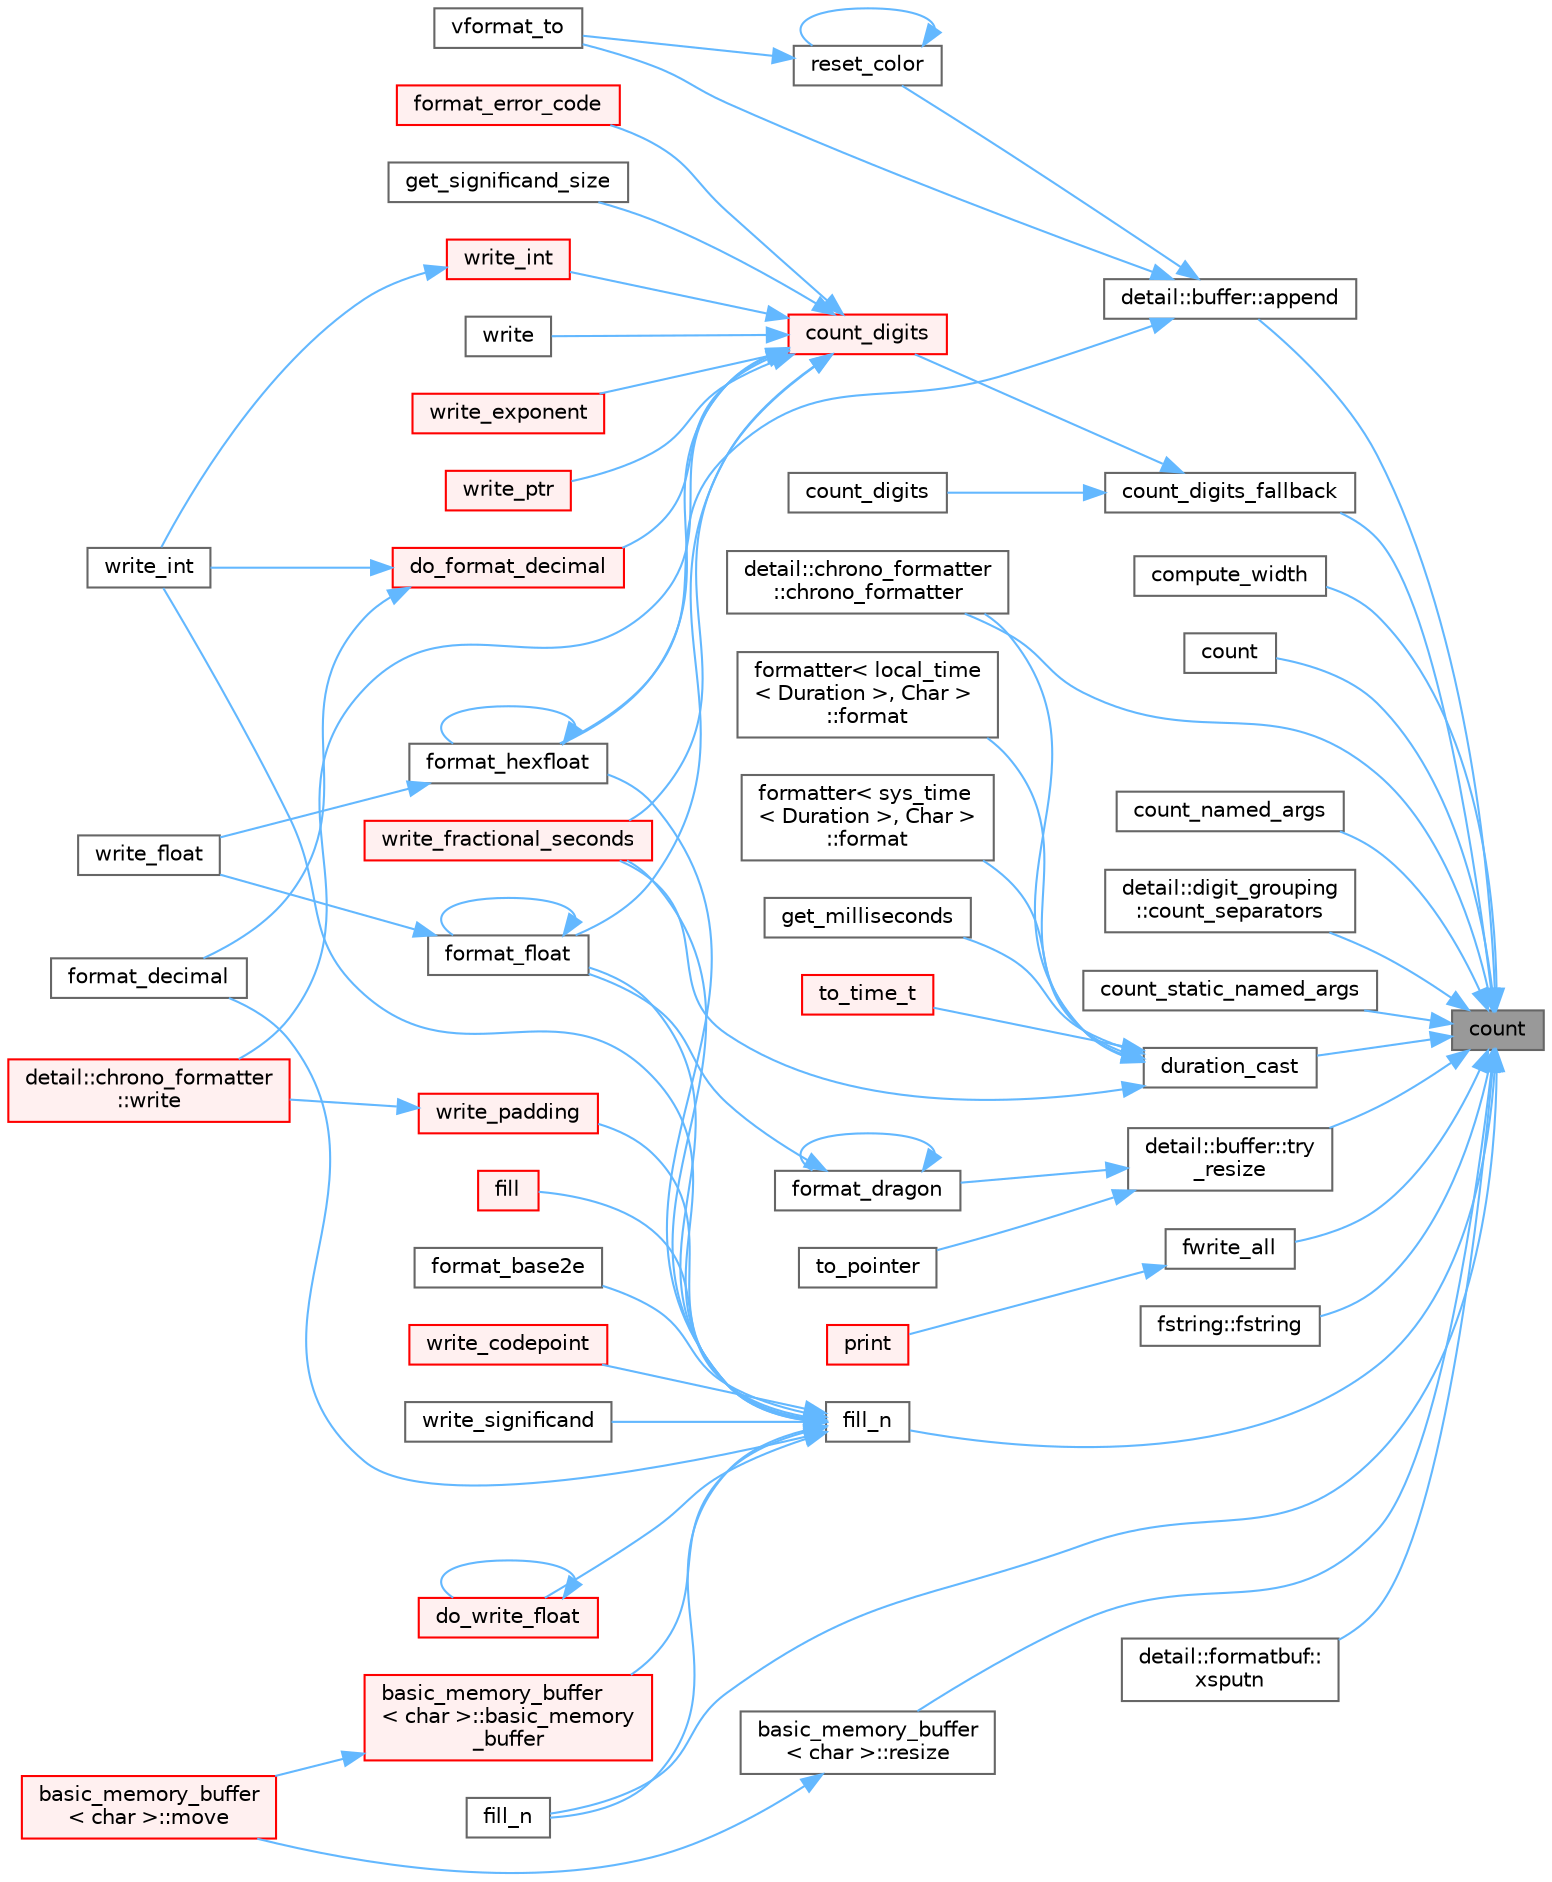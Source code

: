 digraph "count"
{
 // LATEX_PDF_SIZE
  bgcolor="transparent";
  edge [fontname=Helvetica,fontsize=10,labelfontname=Helvetica,labelfontsize=10];
  node [fontname=Helvetica,fontsize=10,shape=box,height=0.2,width=0.4];
  rankdir="RL";
  Node1 [id="Node000001",label="count",height=0.2,width=0.4,color="gray40", fillcolor="grey60", style="filled", fontcolor="black",tooltip=" "];
  Node1 -> Node2 [id="edge1_Node000001_Node000002",dir="back",color="steelblue1",style="solid",tooltip=" "];
  Node2 [id="Node000002",label="detail::buffer::append",height=0.2,width=0.4,color="grey40", fillcolor="white", style="filled",URL="$classdetail_1_1buffer.html#a6a6f4db5b08e99334e02564a94b786c5",tooltip="Appends data to the end of the buffer."];
  Node2 -> Node3 [id="edge2_Node000002_Node000003",dir="back",color="steelblue1",style="solid",tooltip=" "];
  Node3 [id="Node000003",label="format_hexfloat",height=0.2,width=0.4,color="grey40", fillcolor="white", style="filled",URL="$namespacedetail.html#a9ec1df3b250d79f09b8620a2d096cff8",tooltip=" "];
  Node3 -> Node3 [id="edge3_Node000003_Node000003",dir="back",color="steelblue1",style="solid",tooltip=" "];
  Node3 -> Node4 [id="edge4_Node000003_Node000004",dir="back",color="steelblue1",style="solid",tooltip=" "];
  Node4 [id="Node000004",label="write_float",height=0.2,width=0.4,color="grey40", fillcolor="white", style="filled",URL="$namespacedetail.html#a503a3fdae408f07dae7003840f786b53",tooltip=" "];
  Node2 -> Node5 [id="edge5_Node000002_Node000005",dir="back",color="steelblue1",style="solid",tooltip=" "];
  Node5 [id="Node000005",label="reset_color",height=0.2,width=0.4,color="grey40", fillcolor="white", style="filled",URL="$namespacedetail.html#a130cbc19ddaa1e3246ed5ac30eb1e7a3",tooltip=" "];
  Node5 -> Node5 [id="edge6_Node000005_Node000005",dir="back",color="steelblue1",style="solid",tooltip=" "];
  Node5 -> Node6 [id="edge7_Node000005_Node000006",dir="back",color="steelblue1",style="solid",tooltip=" "];
  Node6 [id="Node000006",label="vformat_to",height=0.2,width=0.4,color="grey40", fillcolor="white", style="filled",URL="$namespacedetail.html#a823c36c8231ba208ad4f2cf11040b9a1",tooltip=" "];
  Node2 -> Node6 [id="edge8_Node000002_Node000006",dir="back",color="steelblue1",style="solid",tooltip=" "];
  Node1 -> Node7 [id="edge9_Node000001_Node000007",dir="back",color="steelblue1",style="solid",tooltip=" "];
  Node7 [id="Node000007",label="detail::chrono_formatter\l::chrono_formatter",height=0.2,width=0.4,color="grey40", fillcolor="white", style="filled",URL="$structdetail_1_1chrono__formatter.html#a48bafe99b1deeba642ee13de90388a6f",tooltip=" "];
  Node1 -> Node8 [id="edge10_Node000001_Node000008",dir="back",color="steelblue1",style="solid",tooltip=" "];
  Node8 [id="Node000008",label="compute_width",height=0.2,width=0.4,color="grey40", fillcolor="white", style="filled",URL="$namespacedetail.html#a7475fe761a7eca15f3f2fd32523fa3ee",tooltip=" "];
  Node1 -> Node9 [id="edge11_Node000001_Node000009",dir="back",color="steelblue1",style="solid",tooltip=" "];
  Node9 [id="Node000009",label="count",height=0.2,width=0.4,color="grey40", fillcolor="white", style="filled",URL="$namespacedetail.html#ae807ce575c9c6c6bef5ec1fcd6827c65",tooltip=" "];
  Node1 -> Node10 [id="edge12_Node000001_Node000010",dir="back",color="steelblue1",style="solid",tooltip=" "];
  Node10 [id="Node000010",label="count_digits_fallback",height=0.2,width=0.4,color="grey40", fillcolor="white", style="filled",URL="$namespacedetail.html#a3f502baff13ba9676c2a6632349d2e3d",tooltip=" "];
  Node10 -> Node11 [id="edge13_Node000010_Node000011",dir="back",color="steelblue1",style="solid",tooltip=" "];
  Node11 [id="Node000011",label="count_digits",height=0.2,width=0.4,color="grey40", fillcolor="white", style="filled",URL="$namespacedetail.html#a700ca97a486ad20d8b03fcdcd8931956",tooltip=" "];
  Node10 -> Node12 [id="edge14_Node000010_Node000012",dir="back",color="steelblue1",style="solid",tooltip=" "];
  Node12 [id="Node000012",label="count_digits",height=0.2,width=0.4,color="red", fillcolor="#FFF0F0", style="filled",URL="$namespacedetail.html#a38d4dda9709bd099ccaa8307de424263",tooltip=" "];
  Node12 -> Node13 [id="edge15_Node000012_Node000013",dir="back",color="steelblue1",style="solid",tooltip=" "];
  Node13 [id="Node000013",label="do_format_decimal",height=0.2,width=0.4,color="red", fillcolor="#FFF0F0", style="filled",URL="$namespacedetail.html#a6a78284fcaf4f89d8febe648ac5a688d",tooltip=" "];
  Node13 -> Node38 [id="edge16_Node000013_Node000038",dir="back",color="steelblue1",style="solid",tooltip=" "];
  Node38 [id="Node000038",label="format_decimal",height=0.2,width=0.4,color="grey40", fillcolor="white", style="filled",URL="$namespacedetail.html#a31f1c8fd33b9eebb81a5626225feeace",tooltip=" "];
  Node13 -> Node32 [id="edge17_Node000013_Node000032",dir="back",color="steelblue1",style="solid",tooltip=" "];
  Node32 [id="Node000032",label="write_int",height=0.2,width=0.4,color="grey40", fillcolor="white", style="filled",URL="$namespacedetail.html#a0dc2ace9cfb00f77921ab5c78fe1cdde",tooltip=" "];
  Node12 -> Node47 [id="edge18_Node000012_Node000047",dir="back",color="steelblue1",style="solid",tooltip=" "];
  Node47 [id="Node000047",label="format_error_code",height=0.2,width=0.4,color="red", fillcolor="#FFF0F0", style="filled",URL="$namespacedetail.html#acff9fe5affc2352c0cd460aa26cd86e9",tooltip=" "];
  Node12 -> Node50 [id="edge19_Node000012_Node000050",dir="back",color="steelblue1",style="solid",tooltip=" "];
  Node50 [id="Node000050",label="format_float",height=0.2,width=0.4,color="grey40", fillcolor="white", style="filled",URL="$namespacedetail.html#a6f5e9a91b995411cd8aa9d6870e8bcdd",tooltip=" "];
  Node50 -> Node50 [id="edge20_Node000050_Node000050",dir="back",color="steelblue1",style="solid",tooltip=" "];
  Node50 -> Node4 [id="edge21_Node000050_Node000004",dir="back",color="steelblue1",style="solid",tooltip=" "];
  Node12 -> Node3 [id="edge22_Node000012_Node000003",dir="back",color="steelblue1",style="solid",tooltip=" "];
  Node12 -> Node51 [id="edge23_Node000012_Node000051",dir="back",color="steelblue1",style="solid",tooltip=" "];
  Node51 [id="Node000051",label="get_significand_size",height=0.2,width=0.4,color="grey40", fillcolor="white", style="filled",URL="$namespacedetail.html#a1f965e664cad3745d726f59df1e7db62",tooltip=" "];
  Node12 -> Node15 [id="edge24_Node000012_Node000015",dir="back",color="steelblue1",style="solid",tooltip=" "];
  Node15 [id="Node000015",label="detail::chrono_formatter\l::write",height=0.2,width=0.4,color="red", fillcolor="#FFF0F0", style="filled",URL="$structdetail_1_1chrono__formatter.html#add7570da74a4570c6bbdd344394d3b73",tooltip=" "];
  Node12 -> Node23 [id="edge25_Node000012_Node000023",dir="back",color="steelblue1",style="solid",tooltip=" "];
  Node23 [id="Node000023",label="write",height=0.2,width=0.4,color="grey40", fillcolor="white", style="filled",URL="$namespacedetail.html#a89dea9ae2ccdef585b85cf0876e9216d",tooltip=" "];
  Node12 -> Node24 [id="edge26_Node000012_Node000024",dir="back",color="steelblue1",style="solid",tooltip=" "];
  Node24 [id="Node000024",label="write_exponent",height=0.2,width=0.4,color="red", fillcolor="#FFF0F0", style="filled",URL="$namespacedetail.html#a3192eeff8d0794148fef5e2d9f681f72",tooltip=" "];
  Node12 -> Node26 [id="edge27_Node000012_Node000026",dir="back",color="steelblue1",style="solid",tooltip=" "];
  Node26 [id="Node000026",label="write_fractional_seconds",height=0.2,width=0.4,color="red", fillcolor="#FFF0F0", style="filled",URL="$namespacedetail.html#a3bc10bfc5890885892eed90dd1ebbacb",tooltip=" "];
  Node12 -> Node28 [id="edge28_Node000012_Node000028",dir="back",color="steelblue1",style="solid",tooltip=" "];
  Node28 [id="Node000028",label="write_int",height=0.2,width=0.4,color="red", fillcolor="#FFF0F0", style="filled",URL="$namespacedetail.html#ac0fd4ca12ae54000b545b8469fa3a5d6",tooltip=" "];
  Node28 -> Node32 [id="edge29_Node000028_Node000032",dir="back",color="steelblue1",style="solid",tooltip=" "];
  Node12 -> Node52 [id="edge30_Node000012_Node000052",dir="back",color="steelblue1",style="solid",tooltip=" "];
  Node52 [id="Node000052",label="write_ptr",height=0.2,width=0.4,color="red", fillcolor="#FFF0F0", style="filled",URL="$namespacedetail.html#abc00e0418a441b107f0cf8bab2493ede",tooltip=" "];
  Node1 -> Node54 [id="edge31_Node000001_Node000054",dir="back",color="steelblue1",style="solid",tooltip=" "];
  Node54 [id="Node000054",label="count_named_args",height=0.2,width=0.4,color="grey40", fillcolor="white", style="filled",URL="$namespacedetail.html#a9d12ba0988ea82b50d5a3ae849db9518",tooltip=" "];
  Node1 -> Node55 [id="edge32_Node000001_Node000055",dir="back",color="steelblue1",style="solid",tooltip=" "];
  Node55 [id="Node000055",label="detail::digit_grouping\l::count_separators",height=0.2,width=0.4,color="grey40", fillcolor="white", style="filled",URL="$classdetail_1_1digit__grouping.html#aaeafece7bb3d9abd5a984d442be73c6e",tooltip=" "];
  Node1 -> Node56 [id="edge33_Node000001_Node000056",dir="back",color="steelblue1",style="solid",tooltip=" "];
  Node56 [id="Node000056",label="count_static_named_args",height=0.2,width=0.4,color="grey40", fillcolor="white", style="filled",URL="$namespacedetail.html#a3b2cc68ed7c76d56372cda6fd184de4b",tooltip=" "];
  Node1 -> Node57 [id="edge34_Node000001_Node000057",dir="back",color="steelblue1",style="solid",tooltip=" "];
  Node57 [id="Node000057",label="duration_cast",height=0.2,width=0.4,color="grey40", fillcolor="white", style="filled",URL="$namespacedetail.html#aa4e8a7bfd4c67725575c44238eb10970",tooltip=" "];
  Node57 -> Node7 [id="edge35_Node000057_Node000007",dir="back",color="steelblue1",style="solid",tooltip=" "];
  Node57 -> Node58 [id="edge36_Node000057_Node000058",dir="back",color="steelblue1",style="solid",tooltip=" "];
  Node58 [id="Node000058",label="formatter\< local_time\l\< Duration \>, Char \>\l::format",height=0.2,width=0.4,color="grey40", fillcolor="white", style="filled",URL="$structformatter_3_01local__time_3_01_duration_01_4_00_01_char_01_4.html#a52e8eb3c7a015c7e59294f5860239717",tooltip=" "];
  Node57 -> Node59 [id="edge37_Node000057_Node000059",dir="back",color="steelblue1",style="solid",tooltip=" "];
  Node59 [id="Node000059",label="formatter\< sys_time\l\< Duration \>, Char \>\l::format",height=0.2,width=0.4,color="grey40", fillcolor="white", style="filled",URL="$structformatter_3_01sys__time_3_01_duration_01_4_00_01_char_01_4.html#ae4c5680a88f8b97963455a2c6af36203",tooltip=" "];
  Node57 -> Node60 [id="edge38_Node000057_Node000060",dir="back",color="steelblue1",style="solid",tooltip=" "];
  Node60 [id="Node000060",label="get_milliseconds",height=0.2,width=0.4,color="grey40", fillcolor="white", style="filled",URL="$namespacedetail.html#a1ec0b994e150d44d0a32c6cce3e5adfd",tooltip=" "];
  Node57 -> Node61 [id="edge39_Node000057_Node000061",dir="back",color="steelblue1",style="solid",tooltip=" "];
  Node61 [id="Node000061",label="to_time_t",height=0.2,width=0.4,color="red", fillcolor="#FFF0F0", style="filled",URL="$namespacedetail.html#a4f86046fc16db3907eb4bd0c9c7833e2",tooltip=" "];
  Node57 -> Node26 [id="edge40_Node000057_Node000026",dir="back",color="steelblue1",style="solid",tooltip=" "];
  Node1 -> Node63 [id="edge41_Node000001_Node000063",dir="back",color="steelblue1",style="solid",tooltip=" "];
  Node63 [id="Node000063",label="fill_n",height=0.2,width=0.4,color="grey40", fillcolor="white", style="filled",URL="$namespacedetail.html#af3d706bc2c37ac0292283704aadc4149",tooltip=" "];
  Node63 -> Node64 [id="edge42_Node000063_Node000064",dir="back",color="steelblue1",style="solid",tooltip=" "];
  Node64 [id="Node000064",label="basic_memory_buffer\l\< char \>::basic_memory\l_buffer",height=0.2,width=0.4,color="red", fillcolor="#FFF0F0", style="filled",URL="$classbasic__memory__buffer.html#ab4a6c84a7445e69dc98d420e4f12aa59",tooltip=" "];
  Node64 -> Node67 [id="edge43_Node000064_Node000067",dir="back",color="steelblue1",style="solid",tooltip=" "];
  Node67 [id="Node000067",label="basic_memory_buffer\l\< char \>::move",height=0.2,width=0.4,color="red", fillcolor="#FFF0F0", style="filled",URL="$classbasic__memory__buffer.html#a72128f03973fe818bb882bc8130f0b86",tooltip=" "];
  Node63 -> Node69 [id="edge44_Node000063_Node000069",dir="back",color="steelblue1",style="solid",tooltip=" "];
  Node69 [id="Node000069",label="do_write_float",height=0.2,width=0.4,color="red", fillcolor="#FFF0F0", style="filled",URL="$namespacedetail.html#a786e0235254992b5fef772243b3423ad",tooltip=" "];
  Node69 -> Node69 [id="edge45_Node000069_Node000069",dir="back",color="steelblue1",style="solid",tooltip=" "];
  Node63 -> Node72 [id="edge46_Node000063_Node000072",dir="back",color="steelblue1",style="solid",tooltip=" "];
  Node72 [id="Node000072",label="fill",height=0.2,width=0.4,color="red", fillcolor="#FFF0F0", style="filled",URL="$namespacedetail.html#a040ae34806960557c2e87c1a44dbd9fa",tooltip=" "];
  Node63 -> Node78 [id="edge47_Node000063_Node000078",dir="back",color="steelblue1",style="solid",tooltip=" "];
  Node78 [id="Node000078",label="fill_n",height=0.2,width=0.4,color="grey40", fillcolor="white", style="filled",URL="$namespacedetail.html#aa25d885fb909b7519caab2fa4a5996dc",tooltip=" "];
  Node63 -> Node79 [id="edge48_Node000063_Node000079",dir="back",color="steelblue1",style="solid",tooltip=" "];
  Node79 [id="Node000079",label="format_base2e",height=0.2,width=0.4,color="grey40", fillcolor="white", style="filled",URL="$namespacedetail.html#a644fd262d53d87df245ef443e97a9817",tooltip=" "];
  Node63 -> Node38 [id="edge49_Node000063_Node000038",dir="back",color="steelblue1",style="solid",tooltip=" "];
  Node63 -> Node50 [id="edge50_Node000063_Node000050",dir="back",color="steelblue1",style="solid",tooltip=" "];
  Node63 -> Node3 [id="edge51_Node000063_Node000003",dir="back",color="steelblue1",style="solid",tooltip=" "];
  Node63 -> Node80 [id="edge52_Node000063_Node000080",dir="back",color="steelblue1",style="solid",tooltip=" "];
  Node80 [id="Node000080",label="write_codepoint",height=0.2,width=0.4,color="red", fillcolor="#FFF0F0", style="filled",URL="$namespacedetail.html#a23eea6d81676255756eccf627cb1011f",tooltip=" "];
  Node63 -> Node26 [id="edge53_Node000063_Node000026",dir="back",color="steelblue1",style="solid",tooltip=" "];
  Node63 -> Node32 [id="edge54_Node000063_Node000032",dir="back",color="steelblue1",style="solid",tooltip=" "];
  Node63 -> Node84 [id="edge55_Node000063_Node000084",dir="back",color="steelblue1",style="solid",tooltip=" "];
  Node84 [id="Node000084",label="write_padding",height=0.2,width=0.4,color="red", fillcolor="#FFF0F0", style="filled",URL="$namespacedetail.html#a5667c9c6be9baa40dd9a6fec3f9ce804",tooltip=" "];
  Node84 -> Node15 [id="edge56_Node000084_Node000015",dir="back",color="steelblue1",style="solid",tooltip=" "];
  Node63 -> Node87 [id="edge57_Node000063_Node000087",dir="back",color="steelblue1",style="solid",tooltip=" "];
  Node87 [id="Node000087",label="write_significand",height=0.2,width=0.4,color="grey40", fillcolor="white", style="filled",URL="$namespacedetail.html#a82127cda632a97f39aab4a42c2c9836e",tooltip=" "];
  Node1 -> Node78 [id="edge58_Node000001_Node000078",dir="back",color="steelblue1",style="solid",tooltip=" "];
  Node1 -> Node88 [id="edge59_Node000001_Node000088",dir="back",color="steelblue1",style="solid",tooltip=" "];
  Node88 [id="Node000088",label="fstring::fstring",height=0.2,width=0.4,color="grey40", fillcolor="white", style="filled",URL="$structfstring.html#aba82141566a13150c1f2f69b026278c5",tooltip=" "];
  Node1 -> Node89 [id="edge60_Node000001_Node000089",dir="back",color="steelblue1",style="solid",tooltip=" "];
  Node89 [id="Node000089",label="fwrite_all",height=0.2,width=0.4,color="grey40", fillcolor="white", style="filled",URL="$namespacedetail.html#a6eae6f0ab0e5c18e7a4d3e3890667341",tooltip=" "];
  Node89 -> Node90 [id="edge61_Node000089_Node000090",dir="back",color="steelblue1",style="solid",tooltip=" "];
  Node90 [id="Node000090",label="print",height=0.2,width=0.4,color="red", fillcolor="#FFF0F0", style="filled",URL="$namespacedetail.html#a1e3691c4956c31a727890b0a5f87a534",tooltip=" "];
  Node1 -> Node95 [id="edge62_Node000001_Node000095",dir="back",color="steelblue1",style="solid",tooltip=" "];
  Node95 [id="Node000095",label="basic_memory_buffer\l\< char \>::resize",height=0.2,width=0.4,color="grey40", fillcolor="white", style="filled",URL="$classbasic__memory__buffer.html#abcee71ce56910544ea51a7b35a811862",tooltip=" "];
  Node95 -> Node67 [id="edge63_Node000095_Node000067",dir="back",color="steelblue1",style="solid",tooltip=" "];
  Node1 -> Node96 [id="edge64_Node000001_Node000096",dir="back",color="steelblue1",style="solid",tooltip=" "];
  Node96 [id="Node000096",label="detail::buffer::try\l_resize",height=0.2,width=0.4,color="grey40", fillcolor="white", style="filled",URL="$classdetail_1_1buffer.html#a310b21616efbe3ba241654707cd5cfbd",tooltip=" "];
  Node96 -> Node97 [id="edge65_Node000096_Node000097",dir="back",color="steelblue1",style="solid",tooltip=" "];
  Node97 [id="Node000097",label="format_dragon",height=0.2,width=0.4,color="grey40", fillcolor="white", style="filled",URL="$namespacedetail.html#a510659ecef3d8ef10992996732a723f7",tooltip=" "];
  Node97 -> Node97 [id="edge66_Node000097_Node000097",dir="back",color="steelblue1",style="solid",tooltip=" "];
  Node97 -> Node50 [id="edge67_Node000097_Node000050",dir="back",color="steelblue1",style="solid",tooltip=" "];
  Node96 -> Node98 [id="edge68_Node000096_Node000098",dir="back",color="steelblue1",style="solid",tooltip=" "];
  Node98 [id="Node000098",label="to_pointer",height=0.2,width=0.4,color="grey40", fillcolor="white", style="filled",URL="$namespacedetail.html#a918089c121e41bd8f52b4ed6fa883803",tooltip=" "];
  Node1 -> Node99 [id="edge69_Node000001_Node000099",dir="back",color="steelblue1",style="solid",tooltip=" "];
  Node99 [id="Node000099",label="detail::formatbuf::\lxsputn",height=0.2,width=0.4,color="grey40", fillcolor="white", style="filled",URL="$classdetail_1_1formatbuf.html#a2ccada5a93ec0f9e0c6c845111d55f58",tooltip=" "];
}
